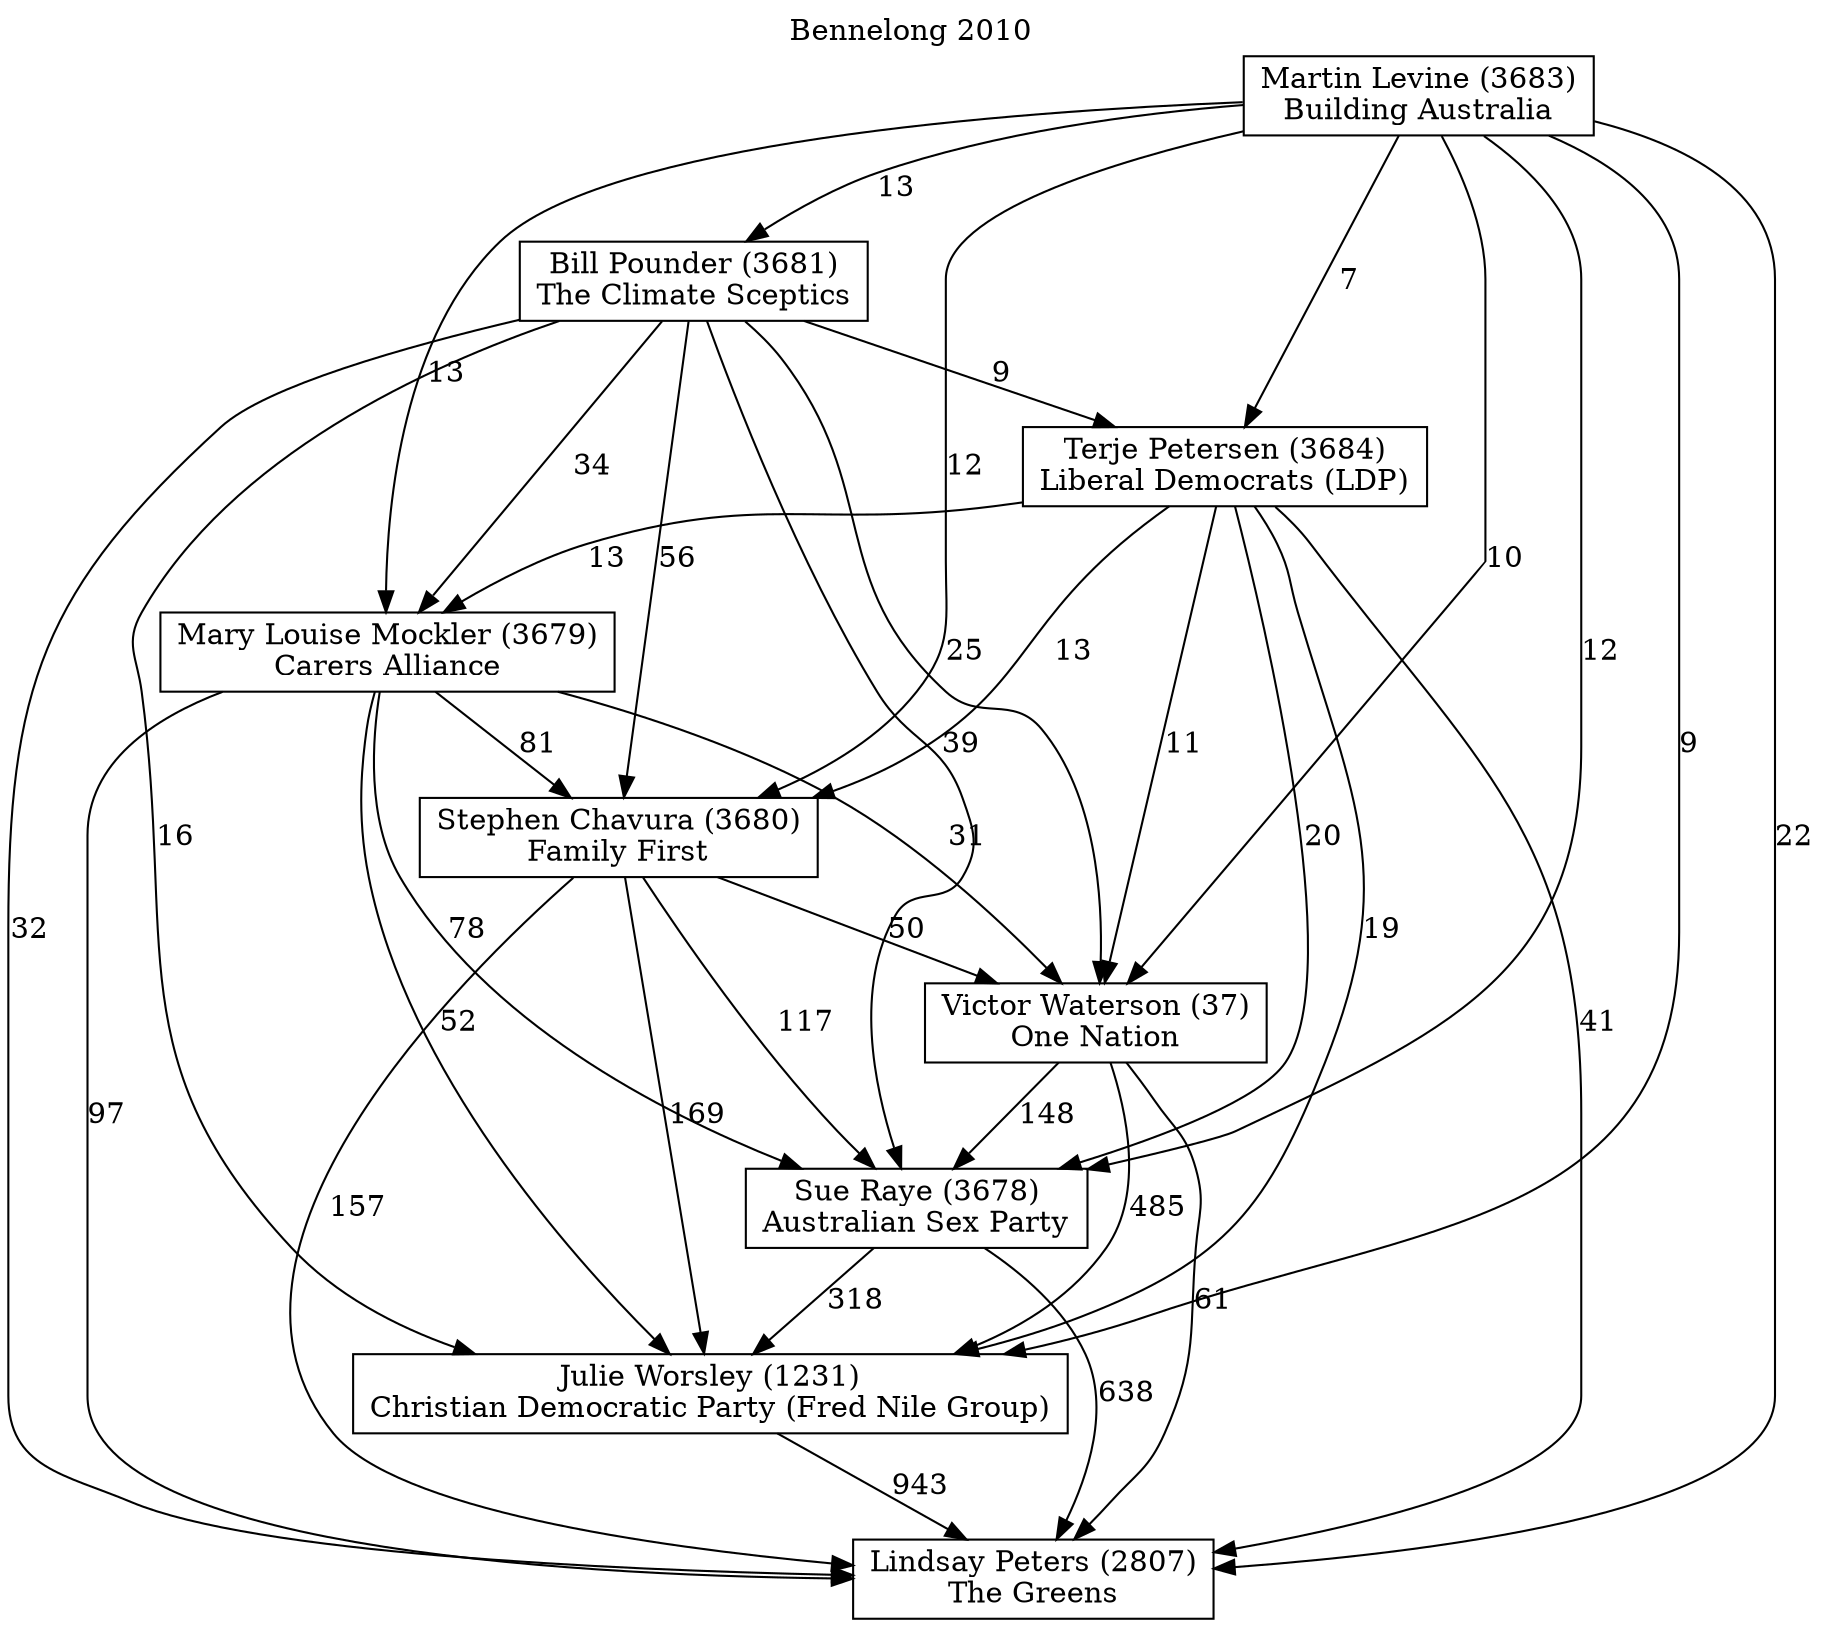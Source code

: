 // House preference flow
digraph "Lindsay Peters (2807)_Bennelong_2010" {
	graph [label="Bennelong 2010" labelloc=t mclimit=10]
	node [shape=box]
	"Lindsay Peters (2807)" [label="Lindsay Peters (2807)
The Greens"]
	"Julie Worsley (1231)" [label="Julie Worsley (1231)
Christian Democratic Party (Fred Nile Group)"]
	"Sue Raye (3678)" [label="Sue Raye (3678)
Australian Sex Party"]
	"Victor Waterson (37)" [label="Victor Waterson (37)
One Nation"]
	"Stephen Chavura (3680)" [label="Stephen Chavura (3680)
Family First"]
	"Mary Louise Mockler (3679)" [label="Mary Louise Mockler (3679)
Carers Alliance"]
	"Terje Petersen (3684)" [label="Terje Petersen (3684)
Liberal Democrats (LDP)"]
	"Bill Pounder (3681)" [label="Bill Pounder (3681)
The Climate Sceptics"]
	"Martin Levine (3683)" [label="Martin Levine (3683)
Building Australia"]
	"Lindsay Peters (2807)" [label="Lindsay Peters (2807)
The Greens"]
	"Sue Raye (3678)" [label="Sue Raye (3678)
Australian Sex Party"]
	"Victor Waterson (37)" [label="Victor Waterson (37)
One Nation"]
	"Stephen Chavura (3680)" [label="Stephen Chavura (3680)
Family First"]
	"Mary Louise Mockler (3679)" [label="Mary Louise Mockler (3679)
Carers Alliance"]
	"Terje Petersen (3684)" [label="Terje Petersen (3684)
Liberal Democrats (LDP)"]
	"Bill Pounder (3681)" [label="Bill Pounder (3681)
The Climate Sceptics"]
	"Martin Levine (3683)" [label="Martin Levine (3683)
Building Australia"]
	"Lindsay Peters (2807)" [label="Lindsay Peters (2807)
The Greens"]
	"Victor Waterson (37)" [label="Victor Waterson (37)
One Nation"]
	"Stephen Chavura (3680)" [label="Stephen Chavura (3680)
Family First"]
	"Mary Louise Mockler (3679)" [label="Mary Louise Mockler (3679)
Carers Alliance"]
	"Terje Petersen (3684)" [label="Terje Petersen (3684)
Liberal Democrats (LDP)"]
	"Bill Pounder (3681)" [label="Bill Pounder (3681)
The Climate Sceptics"]
	"Martin Levine (3683)" [label="Martin Levine (3683)
Building Australia"]
	"Lindsay Peters (2807)" [label="Lindsay Peters (2807)
The Greens"]
	"Stephen Chavura (3680)" [label="Stephen Chavura (3680)
Family First"]
	"Mary Louise Mockler (3679)" [label="Mary Louise Mockler (3679)
Carers Alliance"]
	"Terje Petersen (3684)" [label="Terje Petersen (3684)
Liberal Democrats (LDP)"]
	"Bill Pounder (3681)" [label="Bill Pounder (3681)
The Climate Sceptics"]
	"Martin Levine (3683)" [label="Martin Levine (3683)
Building Australia"]
	"Lindsay Peters (2807)" [label="Lindsay Peters (2807)
The Greens"]
	"Mary Louise Mockler (3679)" [label="Mary Louise Mockler (3679)
Carers Alliance"]
	"Terje Petersen (3684)" [label="Terje Petersen (3684)
Liberal Democrats (LDP)"]
	"Bill Pounder (3681)" [label="Bill Pounder (3681)
The Climate Sceptics"]
	"Martin Levine (3683)" [label="Martin Levine (3683)
Building Australia"]
	"Lindsay Peters (2807)" [label="Lindsay Peters (2807)
The Greens"]
	"Terje Petersen (3684)" [label="Terje Petersen (3684)
Liberal Democrats (LDP)"]
	"Bill Pounder (3681)" [label="Bill Pounder (3681)
The Climate Sceptics"]
	"Martin Levine (3683)" [label="Martin Levine (3683)
Building Australia"]
	"Lindsay Peters (2807)" [label="Lindsay Peters (2807)
The Greens"]
	"Bill Pounder (3681)" [label="Bill Pounder (3681)
The Climate Sceptics"]
	"Martin Levine (3683)" [label="Martin Levine (3683)
Building Australia"]
	"Lindsay Peters (2807)" [label="Lindsay Peters (2807)
The Greens"]
	"Martin Levine (3683)" [label="Martin Levine (3683)
Building Australia"]
	"Martin Levine (3683)" [label="Martin Levine (3683)
Building Australia"]
	"Bill Pounder (3681)" [label="Bill Pounder (3681)
The Climate Sceptics"]
	"Martin Levine (3683)" [label="Martin Levine (3683)
Building Australia"]
	"Martin Levine (3683)" [label="Martin Levine (3683)
Building Australia"]
	"Terje Petersen (3684)" [label="Terje Petersen (3684)
Liberal Democrats (LDP)"]
	"Bill Pounder (3681)" [label="Bill Pounder (3681)
The Climate Sceptics"]
	"Martin Levine (3683)" [label="Martin Levine (3683)
Building Australia"]
	"Terje Petersen (3684)" [label="Terje Petersen (3684)
Liberal Democrats (LDP)"]
	"Martin Levine (3683)" [label="Martin Levine (3683)
Building Australia"]
	"Martin Levine (3683)" [label="Martin Levine (3683)
Building Australia"]
	"Bill Pounder (3681)" [label="Bill Pounder (3681)
The Climate Sceptics"]
	"Martin Levine (3683)" [label="Martin Levine (3683)
Building Australia"]
	"Martin Levine (3683)" [label="Martin Levine (3683)
Building Australia"]
	"Mary Louise Mockler (3679)" [label="Mary Louise Mockler (3679)
Carers Alliance"]
	"Terje Petersen (3684)" [label="Terje Petersen (3684)
Liberal Democrats (LDP)"]
	"Bill Pounder (3681)" [label="Bill Pounder (3681)
The Climate Sceptics"]
	"Martin Levine (3683)" [label="Martin Levine (3683)
Building Australia"]
	"Mary Louise Mockler (3679)" [label="Mary Louise Mockler (3679)
Carers Alliance"]
	"Bill Pounder (3681)" [label="Bill Pounder (3681)
The Climate Sceptics"]
	"Martin Levine (3683)" [label="Martin Levine (3683)
Building Australia"]
	"Mary Louise Mockler (3679)" [label="Mary Louise Mockler (3679)
Carers Alliance"]
	"Martin Levine (3683)" [label="Martin Levine (3683)
Building Australia"]
	"Martin Levine (3683)" [label="Martin Levine (3683)
Building Australia"]
	"Bill Pounder (3681)" [label="Bill Pounder (3681)
The Climate Sceptics"]
	"Martin Levine (3683)" [label="Martin Levine (3683)
Building Australia"]
	"Martin Levine (3683)" [label="Martin Levine (3683)
Building Australia"]
	"Terje Petersen (3684)" [label="Terje Petersen (3684)
Liberal Democrats (LDP)"]
	"Bill Pounder (3681)" [label="Bill Pounder (3681)
The Climate Sceptics"]
	"Martin Levine (3683)" [label="Martin Levine (3683)
Building Australia"]
	"Terje Petersen (3684)" [label="Terje Petersen (3684)
Liberal Democrats (LDP)"]
	"Martin Levine (3683)" [label="Martin Levine (3683)
Building Australia"]
	"Martin Levine (3683)" [label="Martin Levine (3683)
Building Australia"]
	"Bill Pounder (3681)" [label="Bill Pounder (3681)
The Climate Sceptics"]
	"Martin Levine (3683)" [label="Martin Levine (3683)
Building Australia"]
	"Martin Levine (3683)" [label="Martin Levine (3683)
Building Australia"]
	"Stephen Chavura (3680)" [label="Stephen Chavura (3680)
Family First"]
	"Mary Louise Mockler (3679)" [label="Mary Louise Mockler (3679)
Carers Alliance"]
	"Terje Petersen (3684)" [label="Terje Petersen (3684)
Liberal Democrats (LDP)"]
	"Bill Pounder (3681)" [label="Bill Pounder (3681)
The Climate Sceptics"]
	"Martin Levine (3683)" [label="Martin Levine (3683)
Building Australia"]
	"Stephen Chavura (3680)" [label="Stephen Chavura (3680)
Family First"]
	"Terje Petersen (3684)" [label="Terje Petersen (3684)
Liberal Democrats (LDP)"]
	"Bill Pounder (3681)" [label="Bill Pounder (3681)
The Climate Sceptics"]
	"Martin Levine (3683)" [label="Martin Levine (3683)
Building Australia"]
	"Stephen Chavura (3680)" [label="Stephen Chavura (3680)
Family First"]
	"Bill Pounder (3681)" [label="Bill Pounder (3681)
The Climate Sceptics"]
	"Martin Levine (3683)" [label="Martin Levine (3683)
Building Australia"]
	"Stephen Chavura (3680)" [label="Stephen Chavura (3680)
Family First"]
	"Martin Levine (3683)" [label="Martin Levine (3683)
Building Australia"]
	"Martin Levine (3683)" [label="Martin Levine (3683)
Building Australia"]
	"Bill Pounder (3681)" [label="Bill Pounder (3681)
The Climate Sceptics"]
	"Martin Levine (3683)" [label="Martin Levine (3683)
Building Australia"]
	"Martin Levine (3683)" [label="Martin Levine (3683)
Building Australia"]
	"Terje Petersen (3684)" [label="Terje Petersen (3684)
Liberal Democrats (LDP)"]
	"Bill Pounder (3681)" [label="Bill Pounder (3681)
The Climate Sceptics"]
	"Martin Levine (3683)" [label="Martin Levine (3683)
Building Australia"]
	"Terje Petersen (3684)" [label="Terje Petersen (3684)
Liberal Democrats (LDP)"]
	"Martin Levine (3683)" [label="Martin Levine (3683)
Building Australia"]
	"Martin Levine (3683)" [label="Martin Levine (3683)
Building Australia"]
	"Bill Pounder (3681)" [label="Bill Pounder (3681)
The Climate Sceptics"]
	"Martin Levine (3683)" [label="Martin Levine (3683)
Building Australia"]
	"Martin Levine (3683)" [label="Martin Levine (3683)
Building Australia"]
	"Mary Louise Mockler (3679)" [label="Mary Louise Mockler (3679)
Carers Alliance"]
	"Terje Petersen (3684)" [label="Terje Petersen (3684)
Liberal Democrats (LDP)"]
	"Bill Pounder (3681)" [label="Bill Pounder (3681)
The Climate Sceptics"]
	"Martin Levine (3683)" [label="Martin Levine (3683)
Building Australia"]
	"Mary Louise Mockler (3679)" [label="Mary Louise Mockler (3679)
Carers Alliance"]
	"Bill Pounder (3681)" [label="Bill Pounder (3681)
The Climate Sceptics"]
	"Martin Levine (3683)" [label="Martin Levine (3683)
Building Australia"]
	"Mary Louise Mockler (3679)" [label="Mary Louise Mockler (3679)
Carers Alliance"]
	"Martin Levine (3683)" [label="Martin Levine (3683)
Building Australia"]
	"Martin Levine (3683)" [label="Martin Levine (3683)
Building Australia"]
	"Bill Pounder (3681)" [label="Bill Pounder (3681)
The Climate Sceptics"]
	"Martin Levine (3683)" [label="Martin Levine (3683)
Building Australia"]
	"Martin Levine (3683)" [label="Martin Levine (3683)
Building Australia"]
	"Terje Petersen (3684)" [label="Terje Petersen (3684)
Liberal Democrats (LDP)"]
	"Bill Pounder (3681)" [label="Bill Pounder (3681)
The Climate Sceptics"]
	"Martin Levine (3683)" [label="Martin Levine (3683)
Building Australia"]
	"Terje Petersen (3684)" [label="Terje Petersen (3684)
Liberal Democrats (LDP)"]
	"Martin Levine (3683)" [label="Martin Levine (3683)
Building Australia"]
	"Martin Levine (3683)" [label="Martin Levine (3683)
Building Australia"]
	"Bill Pounder (3681)" [label="Bill Pounder (3681)
The Climate Sceptics"]
	"Martin Levine (3683)" [label="Martin Levine (3683)
Building Australia"]
	"Martin Levine (3683)" [label="Martin Levine (3683)
Building Australia"]
	"Victor Waterson (37)" [label="Victor Waterson (37)
One Nation"]
	"Stephen Chavura (3680)" [label="Stephen Chavura (3680)
Family First"]
	"Mary Louise Mockler (3679)" [label="Mary Louise Mockler (3679)
Carers Alliance"]
	"Terje Petersen (3684)" [label="Terje Petersen (3684)
Liberal Democrats (LDP)"]
	"Bill Pounder (3681)" [label="Bill Pounder (3681)
The Climate Sceptics"]
	"Martin Levine (3683)" [label="Martin Levine (3683)
Building Australia"]
	"Victor Waterson (37)" [label="Victor Waterson (37)
One Nation"]
	"Mary Louise Mockler (3679)" [label="Mary Louise Mockler (3679)
Carers Alliance"]
	"Terje Petersen (3684)" [label="Terje Petersen (3684)
Liberal Democrats (LDP)"]
	"Bill Pounder (3681)" [label="Bill Pounder (3681)
The Climate Sceptics"]
	"Martin Levine (3683)" [label="Martin Levine (3683)
Building Australia"]
	"Victor Waterson (37)" [label="Victor Waterson (37)
One Nation"]
	"Terje Petersen (3684)" [label="Terje Petersen (3684)
Liberal Democrats (LDP)"]
	"Bill Pounder (3681)" [label="Bill Pounder (3681)
The Climate Sceptics"]
	"Martin Levine (3683)" [label="Martin Levine (3683)
Building Australia"]
	"Victor Waterson (37)" [label="Victor Waterson (37)
One Nation"]
	"Bill Pounder (3681)" [label="Bill Pounder (3681)
The Climate Sceptics"]
	"Martin Levine (3683)" [label="Martin Levine (3683)
Building Australia"]
	"Victor Waterson (37)" [label="Victor Waterson (37)
One Nation"]
	"Martin Levine (3683)" [label="Martin Levine (3683)
Building Australia"]
	"Martin Levine (3683)" [label="Martin Levine (3683)
Building Australia"]
	"Bill Pounder (3681)" [label="Bill Pounder (3681)
The Climate Sceptics"]
	"Martin Levine (3683)" [label="Martin Levine (3683)
Building Australia"]
	"Martin Levine (3683)" [label="Martin Levine (3683)
Building Australia"]
	"Terje Petersen (3684)" [label="Terje Petersen (3684)
Liberal Democrats (LDP)"]
	"Bill Pounder (3681)" [label="Bill Pounder (3681)
The Climate Sceptics"]
	"Martin Levine (3683)" [label="Martin Levine (3683)
Building Australia"]
	"Terje Petersen (3684)" [label="Terje Petersen (3684)
Liberal Democrats (LDP)"]
	"Martin Levine (3683)" [label="Martin Levine (3683)
Building Australia"]
	"Martin Levine (3683)" [label="Martin Levine (3683)
Building Australia"]
	"Bill Pounder (3681)" [label="Bill Pounder (3681)
The Climate Sceptics"]
	"Martin Levine (3683)" [label="Martin Levine (3683)
Building Australia"]
	"Martin Levine (3683)" [label="Martin Levine (3683)
Building Australia"]
	"Mary Louise Mockler (3679)" [label="Mary Louise Mockler (3679)
Carers Alliance"]
	"Terje Petersen (3684)" [label="Terje Petersen (3684)
Liberal Democrats (LDP)"]
	"Bill Pounder (3681)" [label="Bill Pounder (3681)
The Climate Sceptics"]
	"Martin Levine (3683)" [label="Martin Levine (3683)
Building Australia"]
	"Mary Louise Mockler (3679)" [label="Mary Louise Mockler (3679)
Carers Alliance"]
	"Bill Pounder (3681)" [label="Bill Pounder (3681)
The Climate Sceptics"]
	"Martin Levine (3683)" [label="Martin Levine (3683)
Building Australia"]
	"Mary Louise Mockler (3679)" [label="Mary Louise Mockler (3679)
Carers Alliance"]
	"Martin Levine (3683)" [label="Martin Levine (3683)
Building Australia"]
	"Martin Levine (3683)" [label="Martin Levine (3683)
Building Australia"]
	"Bill Pounder (3681)" [label="Bill Pounder (3681)
The Climate Sceptics"]
	"Martin Levine (3683)" [label="Martin Levine (3683)
Building Australia"]
	"Martin Levine (3683)" [label="Martin Levine (3683)
Building Australia"]
	"Terje Petersen (3684)" [label="Terje Petersen (3684)
Liberal Democrats (LDP)"]
	"Bill Pounder (3681)" [label="Bill Pounder (3681)
The Climate Sceptics"]
	"Martin Levine (3683)" [label="Martin Levine (3683)
Building Australia"]
	"Terje Petersen (3684)" [label="Terje Petersen (3684)
Liberal Democrats (LDP)"]
	"Martin Levine (3683)" [label="Martin Levine (3683)
Building Australia"]
	"Martin Levine (3683)" [label="Martin Levine (3683)
Building Australia"]
	"Bill Pounder (3681)" [label="Bill Pounder (3681)
The Climate Sceptics"]
	"Martin Levine (3683)" [label="Martin Levine (3683)
Building Australia"]
	"Martin Levine (3683)" [label="Martin Levine (3683)
Building Australia"]
	"Stephen Chavura (3680)" [label="Stephen Chavura (3680)
Family First"]
	"Mary Louise Mockler (3679)" [label="Mary Louise Mockler (3679)
Carers Alliance"]
	"Terje Petersen (3684)" [label="Terje Petersen (3684)
Liberal Democrats (LDP)"]
	"Bill Pounder (3681)" [label="Bill Pounder (3681)
The Climate Sceptics"]
	"Martin Levine (3683)" [label="Martin Levine (3683)
Building Australia"]
	"Stephen Chavura (3680)" [label="Stephen Chavura (3680)
Family First"]
	"Terje Petersen (3684)" [label="Terje Petersen (3684)
Liberal Democrats (LDP)"]
	"Bill Pounder (3681)" [label="Bill Pounder (3681)
The Climate Sceptics"]
	"Martin Levine (3683)" [label="Martin Levine (3683)
Building Australia"]
	"Stephen Chavura (3680)" [label="Stephen Chavura (3680)
Family First"]
	"Bill Pounder (3681)" [label="Bill Pounder (3681)
The Climate Sceptics"]
	"Martin Levine (3683)" [label="Martin Levine (3683)
Building Australia"]
	"Stephen Chavura (3680)" [label="Stephen Chavura (3680)
Family First"]
	"Martin Levine (3683)" [label="Martin Levine (3683)
Building Australia"]
	"Martin Levine (3683)" [label="Martin Levine (3683)
Building Australia"]
	"Bill Pounder (3681)" [label="Bill Pounder (3681)
The Climate Sceptics"]
	"Martin Levine (3683)" [label="Martin Levine (3683)
Building Australia"]
	"Martin Levine (3683)" [label="Martin Levine (3683)
Building Australia"]
	"Terje Petersen (3684)" [label="Terje Petersen (3684)
Liberal Democrats (LDP)"]
	"Bill Pounder (3681)" [label="Bill Pounder (3681)
The Climate Sceptics"]
	"Martin Levine (3683)" [label="Martin Levine (3683)
Building Australia"]
	"Terje Petersen (3684)" [label="Terje Petersen (3684)
Liberal Democrats (LDP)"]
	"Martin Levine (3683)" [label="Martin Levine (3683)
Building Australia"]
	"Martin Levine (3683)" [label="Martin Levine (3683)
Building Australia"]
	"Bill Pounder (3681)" [label="Bill Pounder (3681)
The Climate Sceptics"]
	"Martin Levine (3683)" [label="Martin Levine (3683)
Building Australia"]
	"Martin Levine (3683)" [label="Martin Levine (3683)
Building Australia"]
	"Mary Louise Mockler (3679)" [label="Mary Louise Mockler (3679)
Carers Alliance"]
	"Terje Petersen (3684)" [label="Terje Petersen (3684)
Liberal Democrats (LDP)"]
	"Bill Pounder (3681)" [label="Bill Pounder (3681)
The Climate Sceptics"]
	"Martin Levine (3683)" [label="Martin Levine (3683)
Building Australia"]
	"Mary Louise Mockler (3679)" [label="Mary Louise Mockler (3679)
Carers Alliance"]
	"Bill Pounder (3681)" [label="Bill Pounder (3681)
The Climate Sceptics"]
	"Martin Levine (3683)" [label="Martin Levine (3683)
Building Australia"]
	"Mary Louise Mockler (3679)" [label="Mary Louise Mockler (3679)
Carers Alliance"]
	"Martin Levine (3683)" [label="Martin Levine (3683)
Building Australia"]
	"Martin Levine (3683)" [label="Martin Levine (3683)
Building Australia"]
	"Bill Pounder (3681)" [label="Bill Pounder (3681)
The Climate Sceptics"]
	"Martin Levine (3683)" [label="Martin Levine (3683)
Building Australia"]
	"Martin Levine (3683)" [label="Martin Levine (3683)
Building Australia"]
	"Terje Petersen (3684)" [label="Terje Petersen (3684)
Liberal Democrats (LDP)"]
	"Bill Pounder (3681)" [label="Bill Pounder (3681)
The Climate Sceptics"]
	"Martin Levine (3683)" [label="Martin Levine (3683)
Building Australia"]
	"Terje Petersen (3684)" [label="Terje Petersen (3684)
Liberal Democrats (LDP)"]
	"Martin Levine (3683)" [label="Martin Levine (3683)
Building Australia"]
	"Martin Levine (3683)" [label="Martin Levine (3683)
Building Australia"]
	"Bill Pounder (3681)" [label="Bill Pounder (3681)
The Climate Sceptics"]
	"Martin Levine (3683)" [label="Martin Levine (3683)
Building Australia"]
	"Martin Levine (3683)" [label="Martin Levine (3683)
Building Australia"]
	"Sue Raye (3678)" [label="Sue Raye (3678)
Australian Sex Party"]
	"Victor Waterson (37)" [label="Victor Waterson (37)
One Nation"]
	"Stephen Chavura (3680)" [label="Stephen Chavura (3680)
Family First"]
	"Mary Louise Mockler (3679)" [label="Mary Louise Mockler (3679)
Carers Alliance"]
	"Terje Petersen (3684)" [label="Terje Petersen (3684)
Liberal Democrats (LDP)"]
	"Bill Pounder (3681)" [label="Bill Pounder (3681)
The Climate Sceptics"]
	"Martin Levine (3683)" [label="Martin Levine (3683)
Building Australia"]
	"Sue Raye (3678)" [label="Sue Raye (3678)
Australian Sex Party"]
	"Stephen Chavura (3680)" [label="Stephen Chavura (3680)
Family First"]
	"Mary Louise Mockler (3679)" [label="Mary Louise Mockler (3679)
Carers Alliance"]
	"Terje Petersen (3684)" [label="Terje Petersen (3684)
Liberal Democrats (LDP)"]
	"Bill Pounder (3681)" [label="Bill Pounder (3681)
The Climate Sceptics"]
	"Martin Levine (3683)" [label="Martin Levine (3683)
Building Australia"]
	"Sue Raye (3678)" [label="Sue Raye (3678)
Australian Sex Party"]
	"Mary Louise Mockler (3679)" [label="Mary Louise Mockler (3679)
Carers Alliance"]
	"Terje Petersen (3684)" [label="Terje Petersen (3684)
Liberal Democrats (LDP)"]
	"Bill Pounder (3681)" [label="Bill Pounder (3681)
The Climate Sceptics"]
	"Martin Levine (3683)" [label="Martin Levine (3683)
Building Australia"]
	"Sue Raye (3678)" [label="Sue Raye (3678)
Australian Sex Party"]
	"Terje Petersen (3684)" [label="Terje Petersen (3684)
Liberal Democrats (LDP)"]
	"Bill Pounder (3681)" [label="Bill Pounder (3681)
The Climate Sceptics"]
	"Martin Levine (3683)" [label="Martin Levine (3683)
Building Australia"]
	"Sue Raye (3678)" [label="Sue Raye (3678)
Australian Sex Party"]
	"Bill Pounder (3681)" [label="Bill Pounder (3681)
The Climate Sceptics"]
	"Martin Levine (3683)" [label="Martin Levine (3683)
Building Australia"]
	"Sue Raye (3678)" [label="Sue Raye (3678)
Australian Sex Party"]
	"Martin Levine (3683)" [label="Martin Levine (3683)
Building Australia"]
	"Martin Levine (3683)" [label="Martin Levine (3683)
Building Australia"]
	"Bill Pounder (3681)" [label="Bill Pounder (3681)
The Climate Sceptics"]
	"Martin Levine (3683)" [label="Martin Levine (3683)
Building Australia"]
	"Martin Levine (3683)" [label="Martin Levine (3683)
Building Australia"]
	"Terje Petersen (3684)" [label="Terje Petersen (3684)
Liberal Democrats (LDP)"]
	"Bill Pounder (3681)" [label="Bill Pounder (3681)
The Climate Sceptics"]
	"Martin Levine (3683)" [label="Martin Levine (3683)
Building Australia"]
	"Terje Petersen (3684)" [label="Terje Petersen (3684)
Liberal Democrats (LDP)"]
	"Martin Levine (3683)" [label="Martin Levine (3683)
Building Australia"]
	"Martin Levine (3683)" [label="Martin Levine (3683)
Building Australia"]
	"Bill Pounder (3681)" [label="Bill Pounder (3681)
The Climate Sceptics"]
	"Martin Levine (3683)" [label="Martin Levine (3683)
Building Australia"]
	"Martin Levine (3683)" [label="Martin Levine (3683)
Building Australia"]
	"Mary Louise Mockler (3679)" [label="Mary Louise Mockler (3679)
Carers Alliance"]
	"Terje Petersen (3684)" [label="Terje Petersen (3684)
Liberal Democrats (LDP)"]
	"Bill Pounder (3681)" [label="Bill Pounder (3681)
The Climate Sceptics"]
	"Martin Levine (3683)" [label="Martin Levine (3683)
Building Australia"]
	"Mary Louise Mockler (3679)" [label="Mary Louise Mockler (3679)
Carers Alliance"]
	"Bill Pounder (3681)" [label="Bill Pounder (3681)
The Climate Sceptics"]
	"Martin Levine (3683)" [label="Martin Levine (3683)
Building Australia"]
	"Mary Louise Mockler (3679)" [label="Mary Louise Mockler (3679)
Carers Alliance"]
	"Martin Levine (3683)" [label="Martin Levine (3683)
Building Australia"]
	"Martin Levine (3683)" [label="Martin Levine (3683)
Building Australia"]
	"Bill Pounder (3681)" [label="Bill Pounder (3681)
The Climate Sceptics"]
	"Martin Levine (3683)" [label="Martin Levine (3683)
Building Australia"]
	"Martin Levine (3683)" [label="Martin Levine (3683)
Building Australia"]
	"Terje Petersen (3684)" [label="Terje Petersen (3684)
Liberal Democrats (LDP)"]
	"Bill Pounder (3681)" [label="Bill Pounder (3681)
The Climate Sceptics"]
	"Martin Levine (3683)" [label="Martin Levine (3683)
Building Australia"]
	"Terje Petersen (3684)" [label="Terje Petersen (3684)
Liberal Democrats (LDP)"]
	"Martin Levine (3683)" [label="Martin Levine (3683)
Building Australia"]
	"Martin Levine (3683)" [label="Martin Levine (3683)
Building Australia"]
	"Bill Pounder (3681)" [label="Bill Pounder (3681)
The Climate Sceptics"]
	"Martin Levine (3683)" [label="Martin Levine (3683)
Building Australia"]
	"Martin Levine (3683)" [label="Martin Levine (3683)
Building Australia"]
	"Stephen Chavura (3680)" [label="Stephen Chavura (3680)
Family First"]
	"Mary Louise Mockler (3679)" [label="Mary Louise Mockler (3679)
Carers Alliance"]
	"Terje Petersen (3684)" [label="Terje Petersen (3684)
Liberal Democrats (LDP)"]
	"Bill Pounder (3681)" [label="Bill Pounder (3681)
The Climate Sceptics"]
	"Martin Levine (3683)" [label="Martin Levine (3683)
Building Australia"]
	"Stephen Chavura (3680)" [label="Stephen Chavura (3680)
Family First"]
	"Terje Petersen (3684)" [label="Terje Petersen (3684)
Liberal Democrats (LDP)"]
	"Bill Pounder (3681)" [label="Bill Pounder (3681)
The Climate Sceptics"]
	"Martin Levine (3683)" [label="Martin Levine (3683)
Building Australia"]
	"Stephen Chavura (3680)" [label="Stephen Chavura (3680)
Family First"]
	"Bill Pounder (3681)" [label="Bill Pounder (3681)
The Climate Sceptics"]
	"Martin Levine (3683)" [label="Martin Levine (3683)
Building Australia"]
	"Stephen Chavura (3680)" [label="Stephen Chavura (3680)
Family First"]
	"Martin Levine (3683)" [label="Martin Levine (3683)
Building Australia"]
	"Martin Levine (3683)" [label="Martin Levine (3683)
Building Australia"]
	"Bill Pounder (3681)" [label="Bill Pounder (3681)
The Climate Sceptics"]
	"Martin Levine (3683)" [label="Martin Levine (3683)
Building Australia"]
	"Martin Levine (3683)" [label="Martin Levine (3683)
Building Australia"]
	"Terje Petersen (3684)" [label="Terje Petersen (3684)
Liberal Democrats (LDP)"]
	"Bill Pounder (3681)" [label="Bill Pounder (3681)
The Climate Sceptics"]
	"Martin Levine (3683)" [label="Martin Levine (3683)
Building Australia"]
	"Terje Petersen (3684)" [label="Terje Petersen (3684)
Liberal Democrats (LDP)"]
	"Martin Levine (3683)" [label="Martin Levine (3683)
Building Australia"]
	"Martin Levine (3683)" [label="Martin Levine (3683)
Building Australia"]
	"Bill Pounder (3681)" [label="Bill Pounder (3681)
The Climate Sceptics"]
	"Martin Levine (3683)" [label="Martin Levine (3683)
Building Australia"]
	"Martin Levine (3683)" [label="Martin Levine (3683)
Building Australia"]
	"Mary Louise Mockler (3679)" [label="Mary Louise Mockler (3679)
Carers Alliance"]
	"Terje Petersen (3684)" [label="Terje Petersen (3684)
Liberal Democrats (LDP)"]
	"Bill Pounder (3681)" [label="Bill Pounder (3681)
The Climate Sceptics"]
	"Martin Levine (3683)" [label="Martin Levine (3683)
Building Australia"]
	"Mary Louise Mockler (3679)" [label="Mary Louise Mockler (3679)
Carers Alliance"]
	"Bill Pounder (3681)" [label="Bill Pounder (3681)
The Climate Sceptics"]
	"Martin Levine (3683)" [label="Martin Levine (3683)
Building Australia"]
	"Mary Louise Mockler (3679)" [label="Mary Louise Mockler (3679)
Carers Alliance"]
	"Martin Levine (3683)" [label="Martin Levine (3683)
Building Australia"]
	"Martin Levine (3683)" [label="Martin Levine (3683)
Building Australia"]
	"Bill Pounder (3681)" [label="Bill Pounder (3681)
The Climate Sceptics"]
	"Martin Levine (3683)" [label="Martin Levine (3683)
Building Australia"]
	"Martin Levine (3683)" [label="Martin Levine (3683)
Building Australia"]
	"Terje Petersen (3684)" [label="Terje Petersen (3684)
Liberal Democrats (LDP)"]
	"Bill Pounder (3681)" [label="Bill Pounder (3681)
The Climate Sceptics"]
	"Martin Levine (3683)" [label="Martin Levine (3683)
Building Australia"]
	"Terje Petersen (3684)" [label="Terje Petersen (3684)
Liberal Democrats (LDP)"]
	"Martin Levine (3683)" [label="Martin Levine (3683)
Building Australia"]
	"Martin Levine (3683)" [label="Martin Levine (3683)
Building Australia"]
	"Bill Pounder (3681)" [label="Bill Pounder (3681)
The Climate Sceptics"]
	"Martin Levine (3683)" [label="Martin Levine (3683)
Building Australia"]
	"Martin Levine (3683)" [label="Martin Levine (3683)
Building Australia"]
	"Victor Waterson (37)" [label="Victor Waterson (37)
One Nation"]
	"Stephen Chavura (3680)" [label="Stephen Chavura (3680)
Family First"]
	"Mary Louise Mockler (3679)" [label="Mary Louise Mockler (3679)
Carers Alliance"]
	"Terje Petersen (3684)" [label="Terje Petersen (3684)
Liberal Democrats (LDP)"]
	"Bill Pounder (3681)" [label="Bill Pounder (3681)
The Climate Sceptics"]
	"Martin Levine (3683)" [label="Martin Levine (3683)
Building Australia"]
	"Victor Waterson (37)" [label="Victor Waterson (37)
One Nation"]
	"Mary Louise Mockler (3679)" [label="Mary Louise Mockler (3679)
Carers Alliance"]
	"Terje Petersen (3684)" [label="Terje Petersen (3684)
Liberal Democrats (LDP)"]
	"Bill Pounder (3681)" [label="Bill Pounder (3681)
The Climate Sceptics"]
	"Martin Levine (3683)" [label="Martin Levine (3683)
Building Australia"]
	"Victor Waterson (37)" [label="Victor Waterson (37)
One Nation"]
	"Terje Petersen (3684)" [label="Terje Petersen (3684)
Liberal Democrats (LDP)"]
	"Bill Pounder (3681)" [label="Bill Pounder (3681)
The Climate Sceptics"]
	"Martin Levine (3683)" [label="Martin Levine (3683)
Building Australia"]
	"Victor Waterson (37)" [label="Victor Waterson (37)
One Nation"]
	"Bill Pounder (3681)" [label="Bill Pounder (3681)
The Climate Sceptics"]
	"Martin Levine (3683)" [label="Martin Levine (3683)
Building Australia"]
	"Victor Waterson (37)" [label="Victor Waterson (37)
One Nation"]
	"Martin Levine (3683)" [label="Martin Levine (3683)
Building Australia"]
	"Martin Levine (3683)" [label="Martin Levine (3683)
Building Australia"]
	"Bill Pounder (3681)" [label="Bill Pounder (3681)
The Climate Sceptics"]
	"Martin Levine (3683)" [label="Martin Levine (3683)
Building Australia"]
	"Martin Levine (3683)" [label="Martin Levine (3683)
Building Australia"]
	"Terje Petersen (3684)" [label="Terje Petersen (3684)
Liberal Democrats (LDP)"]
	"Bill Pounder (3681)" [label="Bill Pounder (3681)
The Climate Sceptics"]
	"Martin Levine (3683)" [label="Martin Levine (3683)
Building Australia"]
	"Terje Petersen (3684)" [label="Terje Petersen (3684)
Liberal Democrats (LDP)"]
	"Martin Levine (3683)" [label="Martin Levine (3683)
Building Australia"]
	"Martin Levine (3683)" [label="Martin Levine (3683)
Building Australia"]
	"Bill Pounder (3681)" [label="Bill Pounder (3681)
The Climate Sceptics"]
	"Martin Levine (3683)" [label="Martin Levine (3683)
Building Australia"]
	"Martin Levine (3683)" [label="Martin Levine (3683)
Building Australia"]
	"Mary Louise Mockler (3679)" [label="Mary Louise Mockler (3679)
Carers Alliance"]
	"Terje Petersen (3684)" [label="Terje Petersen (3684)
Liberal Democrats (LDP)"]
	"Bill Pounder (3681)" [label="Bill Pounder (3681)
The Climate Sceptics"]
	"Martin Levine (3683)" [label="Martin Levine (3683)
Building Australia"]
	"Mary Louise Mockler (3679)" [label="Mary Louise Mockler (3679)
Carers Alliance"]
	"Bill Pounder (3681)" [label="Bill Pounder (3681)
The Climate Sceptics"]
	"Martin Levine (3683)" [label="Martin Levine (3683)
Building Australia"]
	"Mary Louise Mockler (3679)" [label="Mary Louise Mockler (3679)
Carers Alliance"]
	"Martin Levine (3683)" [label="Martin Levine (3683)
Building Australia"]
	"Martin Levine (3683)" [label="Martin Levine (3683)
Building Australia"]
	"Bill Pounder (3681)" [label="Bill Pounder (3681)
The Climate Sceptics"]
	"Martin Levine (3683)" [label="Martin Levine (3683)
Building Australia"]
	"Martin Levine (3683)" [label="Martin Levine (3683)
Building Australia"]
	"Terje Petersen (3684)" [label="Terje Petersen (3684)
Liberal Democrats (LDP)"]
	"Bill Pounder (3681)" [label="Bill Pounder (3681)
The Climate Sceptics"]
	"Martin Levine (3683)" [label="Martin Levine (3683)
Building Australia"]
	"Terje Petersen (3684)" [label="Terje Petersen (3684)
Liberal Democrats (LDP)"]
	"Martin Levine (3683)" [label="Martin Levine (3683)
Building Australia"]
	"Martin Levine (3683)" [label="Martin Levine (3683)
Building Australia"]
	"Bill Pounder (3681)" [label="Bill Pounder (3681)
The Climate Sceptics"]
	"Martin Levine (3683)" [label="Martin Levine (3683)
Building Australia"]
	"Martin Levine (3683)" [label="Martin Levine (3683)
Building Australia"]
	"Stephen Chavura (3680)" [label="Stephen Chavura (3680)
Family First"]
	"Mary Louise Mockler (3679)" [label="Mary Louise Mockler (3679)
Carers Alliance"]
	"Terje Petersen (3684)" [label="Terje Petersen (3684)
Liberal Democrats (LDP)"]
	"Bill Pounder (3681)" [label="Bill Pounder (3681)
The Climate Sceptics"]
	"Martin Levine (3683)" [label="Martin Levine (3683)
Building Australia"]
	"Stephen Chavura (3680)" [label="Stephen Chavura (3680)
Family First"]
	"Terje Petersen (3684)" [label="Terje Petersen (3684)
Liberal Democrats (LDP)"]
	"Bill Pounder (3681)" [label="Bill Pounder (3681)
The Climate Sceptics"]
	"Martin Levine (3683)" [label="Martin Levine (3683)
Building Australia"]
	"Stephen Chavura (3680)" [label="Stephen Chavura (3680)
Family First"]
	"Bill Pounder (3681)" [label="Bill Pounder (3681)
The Climate Sceptics"]
	"Martin Levine (3683)" [label="Martin Levine (3683)
Building Australia"]
	"Stephen Chavura (3680)" [label="Stephen Chavura (3680)
Family First"]
	"Martin Levine (3683)" [label="Martin Levine (3683)
Building Australia"]
	"Martin Levine (3683)" [label="Martin Levine (3683)
Building Australia"]
	"Bill Pounder (3681)" [label="Bill Pounder (3681)
The Climate Sceptics"]
	"Martin Levine (3683)" [label="Martin Levine (3683)
Building Australia"]
	"Martin Levine (3683)" [label="Martin Levine (3683)
Building Australia"]
	"Terje Petersen (3684)" [label="Terje Petersen (3684)
Liberal Democrats (LDP)"]
	"Bill Pounder (3681)" [label="Bill Pounder (3681)
The Climate Sceptics"]
	"Martin Levine (3683)" [label="Martin Levine (3683)
Building Australia"]
	"Terje Petersen (3684)" [label="Terje Petersen (3684)
Liberal Democrats (LDP)"]
	"Martin Levine (3683)" [label="Martin Levine (3683)
Building Australia"]
	"Martin Levine (3683)" [label="Martin Levine (3683)
Building Australia"]
	"Bill Pounder (3681)" [label="Bill Pounder (3681)
The Climate Sceptics"]
	"Martin Levine (3683)" [label="Martin Levine (3683)
Building Australia"]
	"Martin Levine (3683)" [label="Martin Levine (3683)
Building Australia"]
	"Mary Louise Mockler (3679)" [label="Mary Louise Mockler (3679)
Carers Alliance"]
	"Terje Petersen (3684)" [label="Terje Petersen (3684)
Liberal Democrats (LDP)"]
	"Bill Pounder (3681)" [label="Bill Pounder (3681)
The Climate Sceptics"]
	"Martin Levine (3683)" [label="Martin Levine (3683)
Building Australia"]
	"Mary Louise Mockler (3679)" [label="Mary Louise Mockler (3679)
Carers Alliance"]
	"Bill Pounder (3681)" [label="Bill Pounder (3681)
The Climate Sceptics"]
	"Martin Levine (3683)" [label="Martin Levine (3683)
Building Australia"]
	"Mary Louise Mockler (3679)" [label="Mary Louise Mockler (3679)
Carers Alliance"]
	"Martin Levine (3683)" [label="Martin Levine (3683)
Building Australia"]
	"Martin Levine (3683)" [label="Martin Levine (3683)
Building Australia"]
	"Bill Pounder (3681)" [label="Bill Pounder (3681)
The Climate Sceptics"]
	"Martin Levine (3683)" [label="Martin Levine (3683)
Building Australia"]
	"Martin Levine (3683)" [label="Martin Levine (3683)
Building Australia"]
	"Terje Petersen (3684)" [label="Terje Petersen (3684)
Liberal Democrats (LDP)"]
	"Bill Pounder (3681)" [label="Bill Pounder (3681)
The Climate Sceptics"]
	"Martin Levine (3683)" [label="Martin Levine (3683)
Building Australia"]
	"Terje Petersen (3684)" [label="Terje Petersen (3684)
Liberal Democrats (LDP)"]
	"Martin Levine (3683)" [label="Martin Levine (3683)
Building Australia"]
	"Martin Levine (3683)" [label="Martin Levine (3683)
Building Australia"]
	"Bill Pounder (3681)" [label="Bill Pounder (3681)
The Climate Sceptics"]
	"Martin Levine (3683)" [label="Martin Levine (3683)
Building Australia"]
	"Martin Levine (3683)" [label="Martin Levine (3683)
Building Australia"]
	"Julie Worsley (1231)" [label="Julie Worsley (1231)
Christian Democratic Party (Fred Nile Group)"]
	"Sue Raye (3678)" [label="Sue Raye (3678)
Australian Sex Party"]
	"Victor Waterson (37)" [label="Victor Waterson (37)
One Nation"]
	"Stephen Chavura (3680)" [label="Stephen Chavura (3680)
Family First"]
	"Mary Louise Mockler (3679)" [label="Mary Louise Mockler (3679)
Carers Alliance"]
	"Terje Petersen (3684)" [label="Terje Petersen (3684)
Liberal Democrats (LDP)"]
	"Bill Pounder (3681)" [label="Bill Pounder (3681)
The Climate Sceptics"]
	"Martin Levine (3683)" [label="Martin Levine (3683)
Building Australia"]
	"Julie Worsley (1231)" [label="Julie Worsley (1231)
Christian Democratic Party (Fred Nile Group)"]
	"Victor Waterson (37)" [label="Victor Waterson (37)
One Nation"]
	"Stephen Chavura (3680)" [label="Stephen Chavura (3680)
Family First"]
	"Mary Louise Mockler (3679)" [label="Mary Louise Mockler (3679)
Carers Alliance"]
	"Terje Petersen (3684)" [label="Terje Petersen (3684)
Liberal Democrats (LDP)"]
	"Bill Pounder (3681)" [label="Bill Pounder (3681)
The Climate Sceptics"]
	"Martin Levine (3683)" [label="Martin Levine (3683)
Building Australia"]
	"Julie Worsley (1231)" [label="Julie Worsley (1231)
Christian Democratic Party (Fred Nile Group)"]
	"Stephen Chavura (3680)" [label="Stephen Chavura (3680)
Family First"]
	"Mary Louise Mockler (3679)" [label="Mary Louise Mockler (3679)
Carers Alliance"]
	"Terje Petersen (3684)" [label="Terje Petersen (3684)
Liberal Democrats (LDP)"]
	"Bill Pounder (3681)" [label="Bill Pounder (3681)
The Climate Sceptics"]
	"Martin Levine (3683)" [label="Martin Levine (3683)
Building Australia"]
	"Julie Worsley (1231)" [label="Julie Worsley (1231)
Christian Democratic Party (Fred Nile Group)"]
	"Mary Louise Mockler (3679)" [label="Mary Louise Mockler (3679)
Carers Alliance"]
	"Terje Petersen (3684)" [label="Terje Petersen (3684)
Liberal Democrats (LDP)"]
	"Bill Pounder (3681)" [label="Bill Pounder (3681)
The Climate Sceptics"]
	"Martin Levine (3683)" [label="Martin Levine (3683)
Building Australia"]
	"Julie Worsley (1231)" [label="Julie Worsley (1231)
Christian Democratic Party (Fred Nile Group)"]
	"Terje Petersen (3684)" [label="Terje Petersen (3684)
Liberal Democrats (LDP)"]
	"Bill Pounder (3681)" [label="Bill Pounder (3681)
The Climate Sceptics"]
	"Martin Levine (3683)" [label="Martin Levine (3683)
Building Australia"]
	"Julie Worsley (1231)" [label="Julie Worsley (1231)
Christian Democratic Party (Fred Nile Group)"]
	"Bill Pounder (3681)" [label="Bill Pounder (3681)
The Climate Sceptics"]
	"Martin Levine (3683)" [label="Martin Levine (3683)
Building Australia"]
	"Julie Worsley (1231)" [label="Julie Worsley (1231)
Christian Democratic Party (Fred Nile Group)"]
	"Martin Levine (3683)" [label="Martin Levine (3683)
Building Australia"]
	"Martin Levine (3683)" [label="Martin Levine (3683)
Building Australia"]
	"Bill Pounder (3681)" [label="Bill Pounder (3681)
The Climate Sceptics"]
	"Martin Levine (3683)" [label="Martin Levine (3683)
Building Australia"]
	"Martin Levine (3683)" [label="Martin Levine (3683)
Building Australia"]
	"Terje Petersen (3684)" [label="Terje Petersen (3684)
Liberal Democrats (LDP)"]
	"Bill Pounder (3681)" [label="Bill Pounder (3681)
The Climate Sceptics"]
	"Martin Levine (3683)" [label="Martin Levine (3683)
Building Australia"]
	"Terje Petersen (3684)" [label="Terje Petersen (3684)
Liberal Democrats (LDP)"]
	"Martin Levine (3683)" [label="Martin Levine (3683)
Building Australia"]
	"Martin Levine (3683)" [label="Martin Levine (3683)
Building Australia"]
	"Bill Pounder (3681)" [label="Bill Pounder (3681)
The Climate Sceptics"]
	"Martin Levine (3683)" [label="Martin Levine (3683)
Building Australia"]
	"Martin Levine (3683)" [label="Martin Levine (3683)
Building Australia"]
	"Mary Louise Mockler (3679)" [label="Mary Louise Mockler (3679)
Carers Alliance"]
	"Terje Petersen (3684)" [label="Terje Petersen (3684)
Liberal Democrats (LDP)"]
	"Bill Pounder (3681)" [label="Bill Pounder (3681)
The Climate Sceptics"]
	"Martin Levine (3683)" [label="Martin Levine (3683)
Building Australia"]
	"Mary Louise Mockler (3679)" [label="Mary Louise Mockler (3679)
Carers Alliance"]
	"Bill Pounder (3681)" [label="Bill Pounder (3681)
The Climate Sceptics"]
	"Martin Levine (3683)" [label="Martin Levine (3683)
Building Australia"]
	"Mary Louise Mockler (3679)" [label="Mary Louise Mockler (3679)
Carers Alliance"]
	"Martin Levine (3683)" [label="Martin Levine (3683)
Building Australia"]
	"Martin Levine (3683)" [label="Martin Levine (3683)
Building Australia"]
	"Bill Pounder (3681)" [label="Bill Pounder (3681)
The Climate Sceptics"]
	"Martin Levine (3683)" [label="Martin Levine (3683)
Building Australia"]
	"Martin Levine (3683)" [label="Martin Levine (3683)
Building Australia"]
	"Terje Petersen (3684)" [label="Terje Petersen (3684)
Liberal Democrats (LDP)"]
	"Bill Pounder (3681)" [label="Bill Pounder (3681)
The Climate Sceptics"]
	"Martin Levine (3683)" [label="Martin Levine (3683)
Building Australia"]
	"Terje Petersen (3684)" [label="Terje Petersen (3684)
Liberal Democrats (LDP)"]
	"Martin Levine (3683)" [label="Martin Levine (3683)
Building Australia"]
	"Martin Levine (3683)" [label="Martin Levine (3683)
Building Australia"]
	"Bill Pounder (3681)" [label="Bill Pounder (3681)
The Climate Sceptics"]
	"Martin Levine (3683)" [label="Martin Levine (3683)
Building Australia"]
	"Martin Levine (3683)" [label="Martin Levine (3683)
Building Australia"]
	"Stephen Chavura (3680)" [label="Stephen Chavura (3680)
Family First"]
	"Mary Louise Mockler (3679)" [label="Mary Louise Mockler (3679)
Carers Alliance"]
	"Terje Petersen (3684)" [label="Terje Petersen (3684)
Liberal Democrats (LDP)"]
	"Bill Pounder (3681)" [label="Bill Pounder (3681)
The Climate Sceptics"]
	"Martin Levine (3683)" [label="Martin Levine (3683)
Building Australia"]
	"Stephen Chavura (3680)" [label="Stephen Chavura (3680)
Family First"]
	"Terje Petersen (3684)" [label="Terje Petersen (3684)
Liberal Democrats (LDP)"]
	"Bill Pounder (3681)" [label="Bill Pounder (3681)
The Climate Sceptics"]
	"Martin Levine (3683)" [label="Martin Levine (3683)
Building Australia"]
	"Stephen Chavura (3680)" [label="Stephen Chavura (3680)
Family First"]
	"Bill Pounder (3681)" [label="Bill Pounder (3681)
The Climate Sceptics"]
	"Martin Levine (3683)" [label="Martin Levine (3683)
Building Australia"]
	"Stephen Chavura (3680)" [label="Stephen Chavura (3680)
Family First"]
	"Martin Levine (3683)" [label="Martin Levine (3683)
Building Australia"]
	"Martin Levine (3683)" [label="Martin Levine (3683)
Building Australia"]
	"Bill Pounder (3681)" [label="Bill Pounder (3681)
The Climate Sceptics"]
	"Martin Levine (3683)" [label="Martin Levine (3683)
Building Australia"]
	"Martin Levine (3683)" [label="Martin Levine (3683)
Building Australia"]
	"Terje Petersen (3684)" [label="Terje Petersen (3684)
Liberal Democrats (LDP)"]
	"Bill Pounder (3681)" [label="Bill Pounder (3681)
The Climate Sceptics"]
	"Martin Levine (3683)" [label="Martin Levine (3683)
Building Australia"]
	"Terje Petersen (3684)" [label="Terje Petersen (3684)
Liberal Democrats (LDP)"]
	"Martin Levine (3683)" [label="Martin Levine (3683)
Building Australia"]
	"Martin Levine (3683)" [label="Martin Levine (3683)
Building Australia"]
	"Bill Pounder (3681)" [label="Bill Pounder (3681)
The Climate Sceptics"]
	"Martin Levine (3683)" [label="Martin Levine (3683)
Building Australia"]
	"Martin Levine (3683)" [label="Martin Levine (3683)
Building Australia"]
	"Mary Louise Mockler (3679)" [label="Mary Louise Mockler (3679)
Carers Alliance"]
	"Terje Petersen (3684)" [label="Terje Petersen (3684)
Liberal Democrats (LDP)"]
	"Bill Pounder (3681)" [label="Bill Pounder (3681)
The Climate Sceptics"]
	"Martin Levine (3683)" [label="Martin Levine (3683)
Building Australia"]
	"Mary Louise Mockler (3679)" [label="Mary Louise Mockler (3679)
Carers Alliance"]
	"Bill Pounder (3681)" [label="Bill Pounder (3681)
The Climate Sceptics"]
	"Martin Levine (3683)" [label="Martin Levine (3683)
Building Australia"]
	"Mary Louise Mockler (3679)" [label="Mary Louise Mockler (3679)
Carers Alliance"]
	"Martin Levine (3683)" [label="Martin Levine (3683)
Building Australia"]
	"Martin Levine (3683)" [label="Martin Levine (3683)
Building Australia"]
	"Bill Pounder (3681)" [label="Bill Pounder (3681)
The Climate Sceptics"]
	"Martin Levine (3683)" [label="Martin Levine (3683)
Building Australia"]
	"Martin Levine (3683)" [label="Martin Levine (3683)
Building Australia"]
	"Terje Petersen (3684)" [label="Terje Petersen (3684)
Liberal Democrats (LDP)"]
	"Bill Pounder (3681)" [label="Bill Pounder (3681)
The Climate Sceptics"]
	"Martin Levine (3683)" [label="Martin Levine (3683)
Building Australia"]
	"Terje Petersen (3684)" [label="Terje Petersen (3684)
Liberal Democrats (LDP)"]
	"Martin Levine (3683)" [label="Martin Levine (3683)
Building Australia"]
	"Martin Levine (3683)" [label="Martin Levine (3683)
Building Australia"]
	"Bill Pounder (3681)" [label="Bill Pounder (3681)
The Climate Sceptics"]
	"Martin Levine (3683)" [label="Martin Levine (3683)
Building Australia"]
	"Martin Levine (3683)" [label="Martin Levine (3683)
Building Australia"]
	"Victor Waterson (37)" [label="Victor Waterson (37)
One Nation"]
	"Stephen Chavura (3680)" [label="Stephen Chavura (3680)
Family First"]
	"Mary Louise Mockler (3679)" [label="Mary Louise Mockler (3679)
Carers Alliance"]
	"Terje Petersen (3684)" [label="Terje Petersen (3684)
Liberal Democrats (LDP)"]
	"Bill Pounder (3681)" [label="Bill Pounder (3681)
The Climate Sceptics"]
	"Martin Levine (3683)" [label="Martin Levine (3683)
Building Australia"]
	"Victor Waterson (37)" [label="Victor Waterson (37)
One Nation"]
	"Mary Louise Mockler (3679)" [label="Mary Louise Mockler (3679)
Carers Alliance"]
	"Terje Petersen (3684)" [label="Terje Petersen (3684)
Liberal Democrats (LDP)"]
	"Bill Pounder (3681)" [label="Bill Pounder (3681)
The Climate Sceptics"]
	"Martin Levine (3683)" [label="Martin Levine (3683)
Building Australia"]
	"Victor Waterson (37)" [label="Victor Waterson (37)
One Nation"]
	"Terje Petersen (3684)" [label="Terje Petersen (3684)
Liberal Democrats (LDP)"]
	"Bill Pounder (3681)" [label="Bill Pounder (3681)
The Climate Sceptics"]
	"Martin Levine (3683)" [label="Martin Levine (3683)
Building Australia"]
	"Victor Waterson (37)" [label="Victor Waterson (37)
One Nation"]
	"Bill Pounder (3681)" [label="Bill Pounder (3681)
The Climate Sceptics"]
	"Martin Levine (3683)" [label="Martin Levine (3683)
Building Australia"]
	"Victor Waterson (37)" [label="Victor Waterson (37)
One Nation"]
	"Martin Levine (3683)" [label="Martin Levine (3683)
Building Australia"]
	"Martin Levine (3683)" [label="Martin Levine (3683)
Building Australia"]
	"Bill Pounder (3681)" [label="Bill Pounder (3681)
The Climate Sceptics"]
	"Martin Levine (3683)" [label="Martin Levine (3683)
Building Australia"]
	"Martin Levine (3683)" [label="Martin Levine (3683)
Building Australia"]
	"Terje Petersen (3684)" [label="Terje Petersen (3684)
Liberal Democrats (LDP)"]
	"Bill Pounder (3681)" [label="Bill Pounder (3681)
The Climate Sceptics"]
	"Martin Levine (3683)" [label="Martin Levine (3683)
Building Australia"]
	"Terje Petersen (3684)" [label="Terje Petersen (3684)
Liberal Democrats (LDP)"]
	"Martin Levine (3683)" [label="Martin Levine (3683)
Building Australia"]
	"Martin Levine (3683)" [label="Martin Levine (3683)
Building Australia"]
	"Bill Pounder (3681)" [label="Bill Pounder (3681)
The Climate Sceptics"]
	"Martin Levine (3683)" [label="Martin Levine (3683)
Building Australia"]
	"Martin Levine (3683)" [label="Martin Levine (3683)
Building Australia"]
	"Mary Louise Mockler (3679)" [label="Mary Louise Mockler (3679)
Carers Alliance"]
	"Terje Petersen (3684)" [label="Terje Petersen (3684)
Liberal Democrats (LDP)"]
	"Bill Pounder (3681)" [label="Bill Pounder (3681)
The Climate Sceptics"]
	"Martin Levine (3683)" [label="Martin Levine (3683)
Building Australia"]
	"Mary Louise Mockler (3679)" [label="Mary Louise Mockler (3679)
Carers Alliance"]
	"Bill Pounder (3681)" [label="Bill Pounder (3681)
The Climate Sceptics"]
	"Martin Levine (3683)" [label="Martin Levine (3683)
Building Australia"]
	"Mary Louise Mockler (3679)" [label="Mary Louise Mockler (3679)
Carers Alliance"]
	"Martin Levine (3683)" [label="Martin Levine (3683)
Building Australia"]
	"Martin Levine (3683)" [label="Martin Levine (3683)
Building Australia"]
	"Bill Pounder (3681)" [label="Bill Pounder (3681)
The Climate Sceptics"]
	"Martin Levine (3683)" [label="Martin Levine (3683)
Building Australia"]
	"Martin Levine (3683)" [label="Martin Levine (3683)
Building Australia"]
	"Terje Petersen (3684)" [label="Terje Petersen (3684)
Liberal Democrats (LDP)"]
	"Bill Pounder (3681)" [label="Bill Pounder (3681)
The Climate Sceptics"]
	"Martin Levine (3683)" [label="Martin Levine (3683)
Building Australia"]
	"Terje Petersen (3684)" [label="Terje Petersen (3684)
Liberal Democrats (LDP)"]
	"Martin Levine (3683)" [label="Martin Levine (3683)
Building Australia"]
	"Martin Levine (3683)" [label="Martin Levine (3683)
Building Australia"]
	"Bill Pounder (3681)" [label="Bill Pounder (3681)
The Climate Sceptics"]
	"Martin Levine (3683)" [label="Martin Levine (3683)
Building Australia"]
	"Martin Levine (3683)" [label="Martin Levine (3683)
Building Australia"]
	"Stephen Chavura (3680)" [label="Stephen Chavura (3680)
Family First"]
	"Mary Louise Mockler (3679)" [label="Mary Louise Mockler (3679)
Carers Alliance"]
	"Terje Petersen (3684)" [label="Terje Petersen (3684)
Liberal Democrats (LDP)"]
	"Bill Pounder (3681)" [label="Bill Pounder (3681)
The Climate Sceptics"]
	"Martin Levine (3683)" [label="Martin Levine (3683)
Building Australia"]
	"Stephen Chavura (3680)" [label="Stephen Chavura (3680)
Family First"]
	"Terje Petersen (3684)" [label="Terje Petersen (3684)
Liberal Democrats (LDP)"]
	"Bill Pounder (3681)" [label="Bill Pounder (3681)
The Climate Sceptics"]
	"Martin Levine (3683)" [label="Martin Levine (3683)
Building Australia"]
	"Stephen Chavura (3680)" [label="Stephen Chavura (3680)
Family First"]
	"Bill Pounder (3681)" [label="Bill Pounder (3681)
The Climate Sceptics"]
	"Martin Levine (3683)" [label="Martin Levine (3683)
Building Australia"]
	"Stephen Chavura (3680)" [label="Stephen Chavura (3680)
Family First"]
	"Martin Levine (3683)" [label="Martin Levine (3683)
Building Australia"]
	"Martin Levine (3683)" [label="Martin Levine (3683)
Building Australia"]
	"Bill Pounder (3681)" [label="Bill Pounder (3681)
The Climate Sceptics"]
	"Martin Levine (3683)" [label="Martin Levine (3683)
Building Australia"]
	"Martin Levine (3683)" [label="Martin Levine (3683)
Building Australia"]
	"Terje Petersen (3684)" [label="Terje Petersen (3684)
Liberal Democrats (LDP)"]
	"Bill Pounder (3681)" [label="Bill Pounder (3681)
The Climate Sceptics"]
	"Martin Levine (3683)" [label="Martin Levine (3683)
Building Australia"]
	"Terje Petersen (3684)" [label="Terje Petersen (3684)
Liberal Democrats (LDP)"]
	"Martin Levine (3683)" [label="Martin Levine (3683)
Building Australia"]
	"Martin Levine (3683)" [label="Martin Levine (3683)
Building Australia"]
	"Bill Pounder (3681)" [label="Bill Pounder (3681)
The Climate Sceptics"]
	"Martin Levine (3683)" [label="Martin Levine (3683)
Building Australia"]
	"Martin Levine (3683)" [label="Martin Levine (3683)
Building Australia"]
	"Mary Louise Mockler (3679)" [label="Mary Louise Mockler (3679)
Carers Alliance"]
	"Terje Petersen (3684)" [label="Terje Petersen (3684)
Liberal Democrats (LDP)"]
	"Bill Pounder (3681)" [label="Bill Pounder (3681)
The Climate Sceptics"]
	"Martin Levine (3683)" [label="Martin Levine (3683)
Building Australia"]
	"Mary Louise Mockler (3679)" [label="Mary Louise Mockler (3679)
Carers Alliance"]
	"Bill Pounder (3681)" [label="Bill Pounder (3681)
The Climate Sceptics"]
	"Martin Levine (3683)" [label="Martin Levine (3683)
Building Australia"]
	"Mary Louise Mockler (3679)" [label="Mary Louise Mockler (3679)
Carers Alliance"]
	"Martin Levine (3683)" [label="Martin Levine (3683)
Building Australia"]
	"Martin Levine (3683)" [label="Martin Levine (3683)
Building Australia"]
	"Bill Pounder (3681)" [label="Bill Pounder (3681)
The Climate Sceptics"]
	"Martin Levine (3683)" [label="Martin Levine (3683)
Building Australia"]
	"Martin Levine (3683)" [label="Martin Levine (3683)
Building Australia"]
	"Terje Petersen (3684)" [label="Terje Petersen (3684)
Liberal Democrats (LDP)"]
	"Bill Pounder (3681)" [label="Bill Pounder (3681)
The Climate Sceptics"]
	"Martin Levine (3683)" [label="Martin Levine (3683)
Building Australia"]
	"Terje Petersen (3684)" [label="Terje Petersen (3684)
Liberal Democrats (LDP)"]
	"Martin Levine (3683)" [label="Martin Levine (3683)
Building Australia"]
	"Martin Levine (3683)" [label="Martin Levine (3683)
Building Australia"]
	"Bill Pounder (3681)" [label="Bill Pounder (3681)
The Climate Sceptics"]
	"Martin Levine (3683)" [label="Martin Levine (3683)
Building Australia"]
	"Martin Levine (3683)" [label="Martin Levine (3683)
Building Australia"]
	"Sue Raye (3678)" [label="Sue Raye (3678)
Australian Sex Party"]
	"Victor Waterson (37)" [label="Victor Waterson (37)
One Nation"]
	"Stephen Chavura (3680)" [label="Stephen Chavura (3680)
Family First"]
	"Mary Louise Mockler (3679)" [label="Mary Louise Mockler (3679)
Carers Alliance"]
	"Terje Petersen (3684)" [label="Terje Petersen (3684)
Liberal Democrats (LDP)"]
	"Bill Pounder (3681)" [label="Bill Pounder (3681)
The Climate Sceptics"]
	"Martin Levine (3683)" [label="Martin Levine (3683)
Building Australia"]
	"Sue Raye (3678)" [label="Sue Raye (3678)
Australian Sex Party"]
	"Stephen Chavura (3680)" [label="Stephen Chavura (3680)
Family First"]
	"Mary Louise Mockler (3679)" [label="Mary Louise Mockler (3679)
Carers Alliance"]
	"Terje Petersen (3684)" [label="Terje Petersen (3684)
Liberal Democrats (LDP)"]
	"Bill Pounder (3681)" [label="Bill Pounder (3681)
The Climate Sceptics"]
	"Martin Levine (3683)" [label="Martin Levine (3683)
Building Australia"]
	"Sue Raye (3678)" [label="Sue Raye (3678)
Australian Sex Party"]
	"Mary Louise Mockler (3679)" [label="Mary Louise Mockler (3679)
Carers Alliance"]
	"Terje Petersen (3684)" [label="Terje Petersen (3684)
Liberal Democrats (LDP)"]
	"Bill Pounder (3681)" [label="Bill Pounder (3681)
The Climate Sceptics"]
	"Martin Levine (3683)" [label="Martin Levine (3683)
Building Australia"]
	"Sue Raye (3678)" [label="Sue Raye (3678)
Australian Sex Party"]
	"Terje Petersen (3684)" [label="Terje Petersen (3684)
Liberal Democrats (LDP)"]
	"Bill Pounder (3681)" [label="Bill Pounder (3681)
The Climate Sceptics"]
	"Martin Levine (3683)" [label="Martin Levine (3683)
Building Australia"]
	"Sue Raye (3678)" [label="Sue Raye (3678)
Australian Sex Party"]
	"Bill Pounder (3681)" [label="Bill Pounder (3681)
The Climate Sceptics"]
	"Martin Levine (3683)" [label="Martin Levine (3683)
Building Australia"]
	"Sue Raye (3678)" [label="Sue Raye (3678)
Australian Sex Party"]
	"Martin Levine (3683)" [label="Martin Levine (3683)
Building Australia"]
	"Martin Levine (3683)" [label="Martin Levine (3683)
Building Australia"]
	"Bill Pounder (3681)" [label="Bill Pounder (3681)
The Climate Sceptics"]
	"Martin Levine (3683)" [label="Martin Levine (3683)
Building Australia"]
	"Martin Levine (3683)" [label="Martin Levine (3683)
Building Australia"]
	"Terje Petersen (3684)" [label="Terje Petersen (3684)
Liberal Democrats (LDP)"]
	"Bill Pounder (3681)" [label="Bill Pounder (3681)
The Climate Sceptics"]
	"Martin Levine (3683)" [label="Martin Levine (3683)
Building Australia"]
	"Terje Petersen (3684)" [label="Terje Petersen (3684)
Liberal Democrats (LDP)"]
	"Martin Levine (3683)" [label="Martin Levine (3683)
Building Australia"]
	"Martin Levine (3683)" [label="Martin Levine (3683)
Building Australia"]
	"Bill Pounder (3681)" [label="Bill Pounder (3681)
The Climate Sceptics"]
	"Martin Levine (3683)" [label="Martin Levine (3683)
Building Australia"]
	"Martin Levine (3683)" [label="Martin Levine (3683)
Building Australia"]
	"Mary Louise Mockler (3679)" [label="Mary Louise Mockler (3679)
Carers Alliance"]
	"Terje Petersen (3684)" [label="Terje Petersen (3684)
Liberal Democrats (LDP)"]
	"Bill Pounder (3681)" [label="Bill Pounder (3681)
The Climate Sceptics"]
	"Martin Levine (3683)" [label="Martin Levine (3683)
Building Australia"]
	"Mary Louise Mockler (3679)" [label="Mary Louise Mockler (3679)
Carers Alliance"]
	"Bill Pounder (3681)" [label="Bill Pounder (3681)
The Climate Sceptics"]
	"Martin Levine (3683)" [label="Martin Levine (3683)
Building Australia"]
	"Mary Louise Mockler (3679)" [label="Mary Louise Mockler (3679)
Carers Alliance"]
	"Martin Levine (3683)" [label="Martin Levine (3683)
Building Australia"]
	"Martin Levine (3683)" [label="Martin Levine (3683)
Building Australia"]
	"Bill Pounder (3681)" [label="Bill Pounder (3681)
The Climate Sceptics"]
	"Martin Levine (3683)" [label="Martin Levine (3683)
Building Australia"]
	"Martin Levine (3683)" [label="Martin Levine (3683)
Building Australia"]
	"Terje Petersen (3684)" [label="Terje Petersen (3684)
Liberal Democrats (LDP)"]
	"Bill Pounder (3681)" [label="Bill Pounder (3681)
The Climate Sceptics"]
	"Martin Levine (3683)" [label="Martin Levine (3683)
Building Australia"]
	"Terje Petersen (3684)" [label="Terje Petersen (3684)
Liberal Democrats (LDP)"]
	"Martin Levine (3683)" [label="Martin Levine (3683)
Building Australia"]
	"Martin Levine (3683)" [label="Martin Levine (3683)
Building Australia"]
	"Bill Pounder (3681)" [label="Bill Pounder (3681)
The Climate Sceptics"]
	"Martin Levine (3683)" [label="Martin Levine (3683)
Building Australia"]
	"Martin Levine (3683)" [label="Martin Levine (3683)
Building Australia"]
	"Stephen Chavura (3680)" [label="Stephen Chavura (3680)
Family First"]
	"Mary Louise Mockler (3679)" [label="Mary Louise Mockler (3679)
Carers Alliance"]
	"Terje Petersen (3684)" [label="Terje Petersen (3684)
Liberal Democrats (LDP)"]
	"Bill Pounder (3681)" [label="Bill Pounder (3681)
The Climate Sceptics"]
	"Martin Levine (3683)" [label="Martin Levine (3683)
Building Australia"]
	"Stephen Chavura (3680)" [label="Stephen Chavura (3680)
Family First"]
	"Terje Petersen (3684)" [label="Terje Petersen (3684)
Liberal Democrats (LDP)"]
	"Bill Pounder (3681)" [label="Bill Pounder (3681)
The Climate Sceptics"]
	"Martin Levine (3683)" [label="Martin Levine (3683)
Building Australia"]
	"Stephen Chavura (3680)" [label="Stephen Chavura (3680)
Family First"]
	"Bill Pounder (3681)" [label="Bill Pounder (3681)
The Climate Sceptics"]
	"Martin Levine (3683)" [label="Martin Levine (3683)
Building Australia"]
	"Stephen Chavura (3680)" [label="Stephen Chavura (3680)
Family First"]
	"Martin Levine (3683)" [label="Martin Levine (3683)
Building Australia"]
	"Martin Levine (3683)" [label="Martin Levine (3683)
Building Australia"]
	"Bill Pounder (3681)" [label="Bill Pounder (3681)
The Climate Sceptics"]
	"Martin Levine (3683)" [label="Martin Levine (3683)
Building Australia"]
	"Martin Levine (3683)" [label="Martin Levine (3683)
Building Australia"]
	"Terje Petersen (3684)" [label="Terje Petersen (3684)
Liberal Democrats (LDP)"]
	"Bill Pounder (3681)" [label="Bill Pounder (3681)
The Climate Sceptics"]
	"Martin Levine (3683)" [label="Martin Levine (3683)
Building Australia"]
	"Terje Petersen (3684)" [label="Terje Petersen (3684)
Liberal Democrats (LDP)"]
	"Martin Levine (3683)" [label="Martin Levine (3683)
Building Australia"]
	"Martin Levine (3683)" [label="Martin Levine (3683)
Building Australia"]
	"Bill Pounder (3681)" [label="Bill Pounder (3681)
The Climate Sceptics"]
	"Martin Levine (3683)" [label="Martin Levine (3683)
Building Australia"]
	"Martin Levine (3683)" [label="Martin Levine (3683)
Building Australia"]
	"Mary Louise Mockler (3679)" [label="Mary Louise Mockler (3679)
Carers Alliance"]
	"Terje Petersen (3684)" [label="Terje Petersen (3684)
Liberal Democrats (LDP)"]
	"Bill Pounder (3681)" [label="Bill Pounder (3681)
The Climate Sceptics"]
	"Martin Levine (3683)" [label="Martin Levine (3683)
Building Australia"]
	"Mary Louise Mockler (3679)" [label="Mary Louise Mockler (3679)
Carers Alliance"]
	"Bill Pounder (3681)" [label="Bill Pounder (3681)
The Climate Sceptics"]
	"Martin Levine (3683)" [label="Martin Levine (3683)
Building Australia"]
	"Mary Louise Mockler (3679)" [label="Mary Louise Mockler (3679)
Carers Alliance"]
	"Martin Levine (3683)" [label="Martin Levine (3683)
Building Australia"]
	"Martin Levine (3683)" [label="Martin Levine (3683)
Building Australia"]
	"Bill Pounder (3681)" [label="Bill Pounder (3681)
The Climate Sceptics"]
	"Martin Levine (3683)" [label="Martin Levine (3683)
Building Australia"]
	"Martin Levine (3683)" [label="Martin Levine (3683)
Building Australia"]
	"Terje Petersen (3684)" [label="Terje Petersen (3684)
Liberal Democrats (LDP)"]
	"Bill Pounder (3681)" [label="Bill Pounder (3681)
The Climate Sceptics"]
	"Martin Levine (3683)" [label="Martin Levine (3683)
Building Australia"]
	"Terje Petersen (3684)" [label="Terje Petersen (3684)
Liberal Democrats (LDP)"]
	"Martin Levine (3683)" [label="Martin Levine (3683)
Building Australia"]
	"Martin Levine (3683)" [label="Martin Levine (3683)
Building Australia"]
	"Bill Pounder (3681)" [label="Bill Pounder (3681)
The Climate Sceptics"]
	"Martin Levine (3683)" [label="Martin Levine (3683)
Building Australia"]
	"Martin Levine (3683)" [label="Martin Levine (3683)
Building Australia"]
	"Victor Waterson (37)" [label="Victor Waterson (37)
One Nation"]
	"Stephen Chavura (3680)" [label="Stephen Chavura (3680)
Family First"]
	"Mary Louise Mockler (3679)" [label="Mary Louise Mockler (3679)
Carers Alliance"]
	"Terje Petersen (3684)" [label="Terje Petersen (3684)
Liberal Democrats (LDP)"]
	"Bill Pounder (3681)" [label="Bill Pounder (3681)
The Climate Sceptics"]
	"Martin Levine (3683)" [label="Martin Levine (3683)
Building Australia"]
	"Victor Waterson (37)" [label="Victor Waterson (37)
One Nation"]
	"Mary Louise Mockler (3679)" [label="Mary Louise Mockler (3679)
Carers Alliance"]
	"Terje Petersen (3684)" [label="Terje Petersen (3684)
Liberal Democrats (LDP)"]
	"Bill Pounder (3681)" [label="Bill Pounder (3681)
The Climate Sceptics"]
	"Martin Levine (3683)" [label="Martin Levine (3683)
Building Australia"]
	"Victor Waterson (37)" [label="Victor Waterson (37)
One Nation"]
	"Terje Petersen (3684)" [label="Terje Petersen (3684)
Liberal Democrats (LDP)"]
	"Bill Pounder (3681)" [label="Bill Pounder (3681)
The Climate Sceptics"]
	"Martin Levine (3683)" [label="Martin Levine (3683)
Building Australia"]
	"Victor Waterson (37)" [label="Victor Waterson (37)
One Nation"]
	"Bill Pounder (3681)" [label="Bill Pounder (3681)
The Climate Sceptics"]
	"Martin Levine (3683)" [label="Martin Levine (3683)
Building Australia"]
	"Victor Waterson (37)" [label="Victor Waterson (37)
One Nation"]
	"Martin Levine (3683)" [label="Martin Levine (3683)
Building Australia"]
	"Martin Levine (3683)" [label="Martin Levine (3683)
Building Australia"]
	"Bill Pounder (3681)" [label="Bill Pounder (3681)
The Climate Sceptics"]
	"Martin Levine (3683)" [label="Martin Levine (3683)
Building Australia"]
	"Martin Levine (3683)" [label="Martin Levine (3683)
Building Australia"]
	"Terje Petersen (3684)" [label="Terje Petersen (3684)
Liberal Democrats (LDP)"]
	"Bill Pounder (3681)" [label="Bill Pounder (3681)
The Climate Sceptics"]
	"Martin Levine (3683)" [label="Martin Levine (3683)
Building Australia"]
	"Terje Petersen (3684)" [label="Terje Petersen (3684)
Liberal Democrats (LDP)"]
	"Martin Levine (3683)" [label="Martin Levine (3683)
Building Australia"]
	"Martin Levine (3683)" [label="Martin Levine (3683)
Building Australia"]
	"Bill Pounder (3681)" [label="Bill Pounder (3681)
The Climate Sceptics"]
	"Martin Levine (3683)" [label="Martin Levine (3683)
Building Australia"]
	"Martin Levine (3683)" [label="Martin Levine (3683)
Building Australia"]
	"Mary Louise Mockler (3679)" [label="Mary Louise Mockler (3679)
Carers Alliance"]
	"Terje Petersen (3684)" [label="Terje Petersen (3684)
Liberal Democrats (LDP)"]
	"Bill Pounder (3681)" [label="Bill Pounder (3681)
The Climate Sceptics"]
	"Martin Levine (3683)" [label="Martin Levine (3683)
Building Australia"]
	"Mary Louise Mockler (3679)" [label="Mary Louise Mockler (3679)
Carers Alliance"]
	"Bill Pounder (3681)" [label="Bill Pounder (3681)
The Climate Sceptics"]
	"Martin Levine (3683)" [label="Martin Levine (3683)
Building Australia"]
	"Mary Louise Mockler (3679)" [label="Mary Louise Mockler (3679)
Carers Alliance"]
	"Martin Levine (3683)" [label="Martin Levine (3683)
Building Australia"]
	"Martin Levine (3683)" [label="Martin Levine (3683)
Building Australia"]
	"Bill Pounder (3681)" [label="Bill Pounder (3681)
The Climate Sceptics"]
	"Martin Levine (3683)" [label="Martin Levine (3683)
Building Australia"]
	"Martin Levine (3683)" [label="Martin Levine (3683)
Building Australia"]
	"Terje Petersen (3684)" [label="Terje Petersen (3684)
Liberal Democrats (LDP)"]
	"Bill Pounder (3681)" [label="Bill Pounder (3681)
The Climate Sceptics"]
	"Martin Levine (3683)" [label="Martin Levine (3683)
Building Australia"]
	"Terje Petersen (3684)" [label="Terje Petersen (3684)
Liberal Democrats (LDP)"]
	"Martin Levine (3683)" [label="Martin Levine (3683)
Building Australia"]
	"Martin Levine (3683)" [label="Martin Levine (3683)
Building Australia"]
	"Bill Pounder (3681)" [label="Bill Pounder (3681)
The Climate Sceptics"]
	"Martin Levine (3683)" [label="Martin Levine (3683)
Building Australia"]
	"Martin Levine (3683)" [label="Martin Levine (3683)
Building Australia"]
	"Stephen Chavura (3680)" [label="Stephen Chavura (3680)
Family First"]
	"Mary Louise Mockler (3679)" [label="Mary Louise Mockler (3679)
Carers Alliance"]
	"Terje Petersen (3684)" [label="Terje Petersen (3684)
Liberal Democrats (LDP)"]
	"Bill Pounder (3681)" [label="Bill Pounder (3681)
The Climate Sceptics"]
	"Martin Levine (3683)" [label="Martin Levine (3683)
Building Australia"]
	"Stephen Chavura (3680)" [label="Stephen Chavura (3680)
Family First"]
	"Terje Petersen (3684)" [label="Terje Petersen (3684)
Liberal Democrats (LDP)"]
	"Bill Pounder (3681)" [label="Bill Pounder (3681)
The Climate Sceptics"]
	"Martin Levine (3683)" [label="Martin Levine (3683)
Building Australia"]
	"Stephen Chavura (3680)" [label="Stephen Chavura (3680)
Family First"]
	"Bill Pounder (3681)" [label="Bill Pounder (3681)
The Climate Sceptics"]
	"Martin Levine (3683)" [label="Martin Levine (3683)
Building Australia"]
	"Stephen Chavura (3680)" [label="Stephen Chavura (3680)
Family First"]
	"Martin Levine (3683)" [label="Martin Levine (3683)
Building Australia"]
	"Martin Levine (3683)" [label="Martin Levine (3683)
Building Australia"]
	"Bill Pounder (3681)" [label="Bill Pounder (3681)
The Climate Sceptics"]
	"Martin Levine (3683)" [label="Martin Levine (3683)
Building Australia"]
	"Martin Levine (3683)" [label="Martin Levine (3683)
Building Australia"]
	"Terje Petersen (3684)" [label="Terje Petersen (3684)
Liberal Democrats (LDP)"]
	"Bill Pounder (3681)" [label="Bill Pounder (3681)
The Climate Sceptics"]
	"Martin Levine (3683)" [label="Martin Levine (3683)
Building Australia"]
	"Terje Petersen (3684)" [label="Terje Petersen (3684)
Liberal Democrats (LDP)"]
	"Martin Levine (3683)" [label="Martin Levine (3683)
Building Australia"]
	"Martin Levine (3683)" [label="Martin Levine (3683)
Building Australia"]
	"Bill Pounder (3681)" [label="Bill Pounder (3681)
The Climate Sceptics"]
	"Martin Levine (3683)" [label="Martin Levine (3683)
Building Australia"]
	"Martin Levine (3683)" [label="Martin Levine (3683)
Building Australia"]
	"Mary Louise Mockler (3679)" [label="Mary Louise Mockler (3679)
Carers Alliance"]
	"Terje Petersen (3684)" [label="Terje Petersen (3684)
Liberal Democrats (LDP)"]
	"Bill Pounder (3681)" [label="Bill Pounder (3681)
The Climate Sceptics"]
	"Martin Levine (3683)" [label="Martin Levine (3683)
Building Australia"]
	"Mary Louise Mockler (3679)" [label="Mary Louise Mockler (3679)
Carers Alliance"]
	"Bill Pounder (3681)" [label="Bill Pounder (3681)
The Climate Sceptics"]
	"Martin Levine (3683)" [label="Martin Levine (3683)
Building Australia"]
	"Mary Louise Mockler (3679)" [label="Mary Louise Mockler (3679)
Carers Alliance"]
	"Martin Levine (3683)" [label="Martin Levine (3683)
Building Australia"]
	"Martin Levine (3683)" [label="Martin Levine (3683)
Building Australia"]
	"Bill Pounder (3681)" [label="Bill Pounder (3681)
The Climate Sceptics"]
	"Martin Levine (3683)" [label="Martin Levine (3683)
Building Australia"]
	"Martin Levine (3683)" [label="Martin Levine (3683)
Building Australia"]
	"Terje Petersen (3684)" [label="Terje Petersen (3684)
Liberal Democrats (LDP)"]
	"Bill Pounder (3681)" [label="Bill Pounder (3681)
The Climate Sceptics"]
	"Martin Levine (3683)" [label="Martin Levine (3683)
Building Australia"]
	"Terje Petersen (3684)" [label="Terje Petersen (3684)
Liberal Democrats (LDP)"]
	"Martin Levine (3683)" [label="Martin Levine (3683)
Building Australia"]
	"Martin Levine (3683)" [label="Martin Levine (3683)
Building Australia"]
	"Bill Pounder (3681)" [label="Bill Pounder (3681)
The Climate Sceptics"]
	"Martin Levine (3683)" [label="Martin Levine (3683)
Building Australia"]
	"Martin Levine (3683)" [label="Martin Levine (3683)
Building Australia"]
	"Julie Worsley (1231)" -> "Lindsay Peters (2807)" [label=943]
	"Sue Raye (3678)" -> "Julie Worsley (1231)" [label=318]
	"Victor Waterson (37)" -> "Sue Raye (3678)" [label=148]
	"Stephen Chavura (3680)" -> "Victor Waterson (37)" [label=50]
	"Mary Louise Mockler (3679)" -> "Stephen Chavura (3680)" [label=81]
	"Terje Petersen (3684)" -> "Mary Louise Mockler (3679)" [label=13]
	"Bill Pounder (3681)" -> "Terje Petersen (3684)" [label=9]
	"Martin Levine (3683)" -> "Bill Pounder (3681)" [label=13]
	"Sue Raye (3678)" -> "Lindsay Peters (2807)" [label=638]
	"Victor Waterson (37)" -> "Lindsay Peters (2807)" [label=61]
	"Stephen Chavura (3680)" -> "Lindsay Peters (2807)" [label=157]
	"Mary Louise Mockler (3679)" -> "Lindsay Peters (2807)" [label=97]
	"Terje Petersen (3684)" -> "Lindsay Peters (2807)" [label=41]
	"Bill Pounder (3681)" -> "Lindsay Peters (2807)" [label=32]
	"Martin Levine (3683)" -> "Lindsay Peters (2807)" [label=22]
	"Martin Levine (3683)" -> "Terje Petersen (3684)" [label=7]
	"Bill Pounder (3681)" -> "Mary Louise Mockler (3679)" [label=34]
	"Martin Levine (3683)" -> "Mary Louise Mockler (3679)" [label=13]
	"Terje Petersen (3684)" -> "Stephen Chavura (3680)" [label=13]
	"Bill Pounder (3681)" -> "Stephen Chavura (3680)" [label=56]
	"Martin Levine (3683)" -> "Stephen Chavura (3680)" [label=12]
	"Mary Louise Mockler (3679)" -> "Victor Waterson (37)" [label=31]
	"Terje Petersen (3684)" -> "Victor Waterson (37)" [label=11]
	"Bill Pounder (3681)" -> "Victor Waterson (37)" [label=25]
	"Martin Levine (3683)" -> "Victor Waterson (37)" [label=10]
	"Stephen Chavura (3680)" -> "Sue Raye (3678)" [label=117]
	"Mary Louise Mockler (3679)" -> "Sue Raye (3678)" [label=78]
	"Terje Petersen (3684)" -> "Sue Raye (3678)" [label=20]
	"Bill Pounder (3681)" -> "Sue Raye (3678)" [label=39]
	"Martin Levine (3683)" -> "Sue Raye (3678)" [label=12]
	"Victor Waterson (37)" -> "Julie Worsley (1231)" [label=485]
	"Stephen Chavura (3680)" -> "Julie Worsley (1231)" [label=169]
	"Mary Louise Mockler (3679)" -> "Julie Worsley (1231)" [label=52]
	"Terje Petersen (3684)" -> "Julie Worsley (1231)" [label=19]
	"Bill Pounder (3681)" -> "Julie Worsley (1231)" [label=16]
	"Martin Levine (3683)" -> "Julie Worsley (1231)" [label=9]
}
